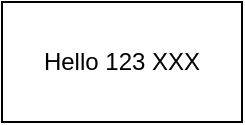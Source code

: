 <mxfile scale="1" border="0">
    <diagram id="6hGFLwfOUW9BJ-s0fimq" name="Page-1">
        <mxGraphModel dx="196" dy="579" grid="1" gridSize="10" guides="1" tooltips="1" connect="1" arrows="1" fold="1" page="1" pageScale="1" pageWidth="827" pageHeight="1169" math="0" shadow="0">
            <root>
                <mxCell id="0"/>
                <mxCell id="1" parent="0"/>
                <mxCell id="41" value="Hello 123 XXX" style="rounded=0;whiteSpace=wrap;html=1;" parent="1" vertex="1">
                    <mxGeometry x="60" y="80" width="120" height="60" as="geometry"/>
                </mxCell>
            </root>
        </mxGraphModel>
    </diagram>
    <diagram id="NDbqaBDdeuva_EtJI3ZI" name="Page-2">
        <mxGraphModel dx="1096" dy="715" grid="1" gridSize="10" guides="1" tooltips="1" connect="1" arrows="1" fold="1" page="1" pageScale="1" pageWidth="850" pageHeight="1100" math="0" shadow="0">
            <root>
                <mxCell id="g6Xm4N9dErYCmi6_g6sK-0"/>
                <mxCell id="g6Xm4N9dErYCmi6_g6sK-1" parent="g6Xm4N9dErYCmi6_g6sK-0"/>
                <mxCell id="g6Xm4N9dErYCmi6_g6sK-2" value="page 2 XXX" style="rounded=1;whiteSpace=wrap;html=1;" parent="g6Xm4N9dErYCmi6_g6sK-1" vertex="1">
                    <mxGeometry x="220" y="260" width="120" height="60" as="geometry"/>
                </mxCell>
            </root>
        </mxGraphModel>
    </diagram>
</mxfile>